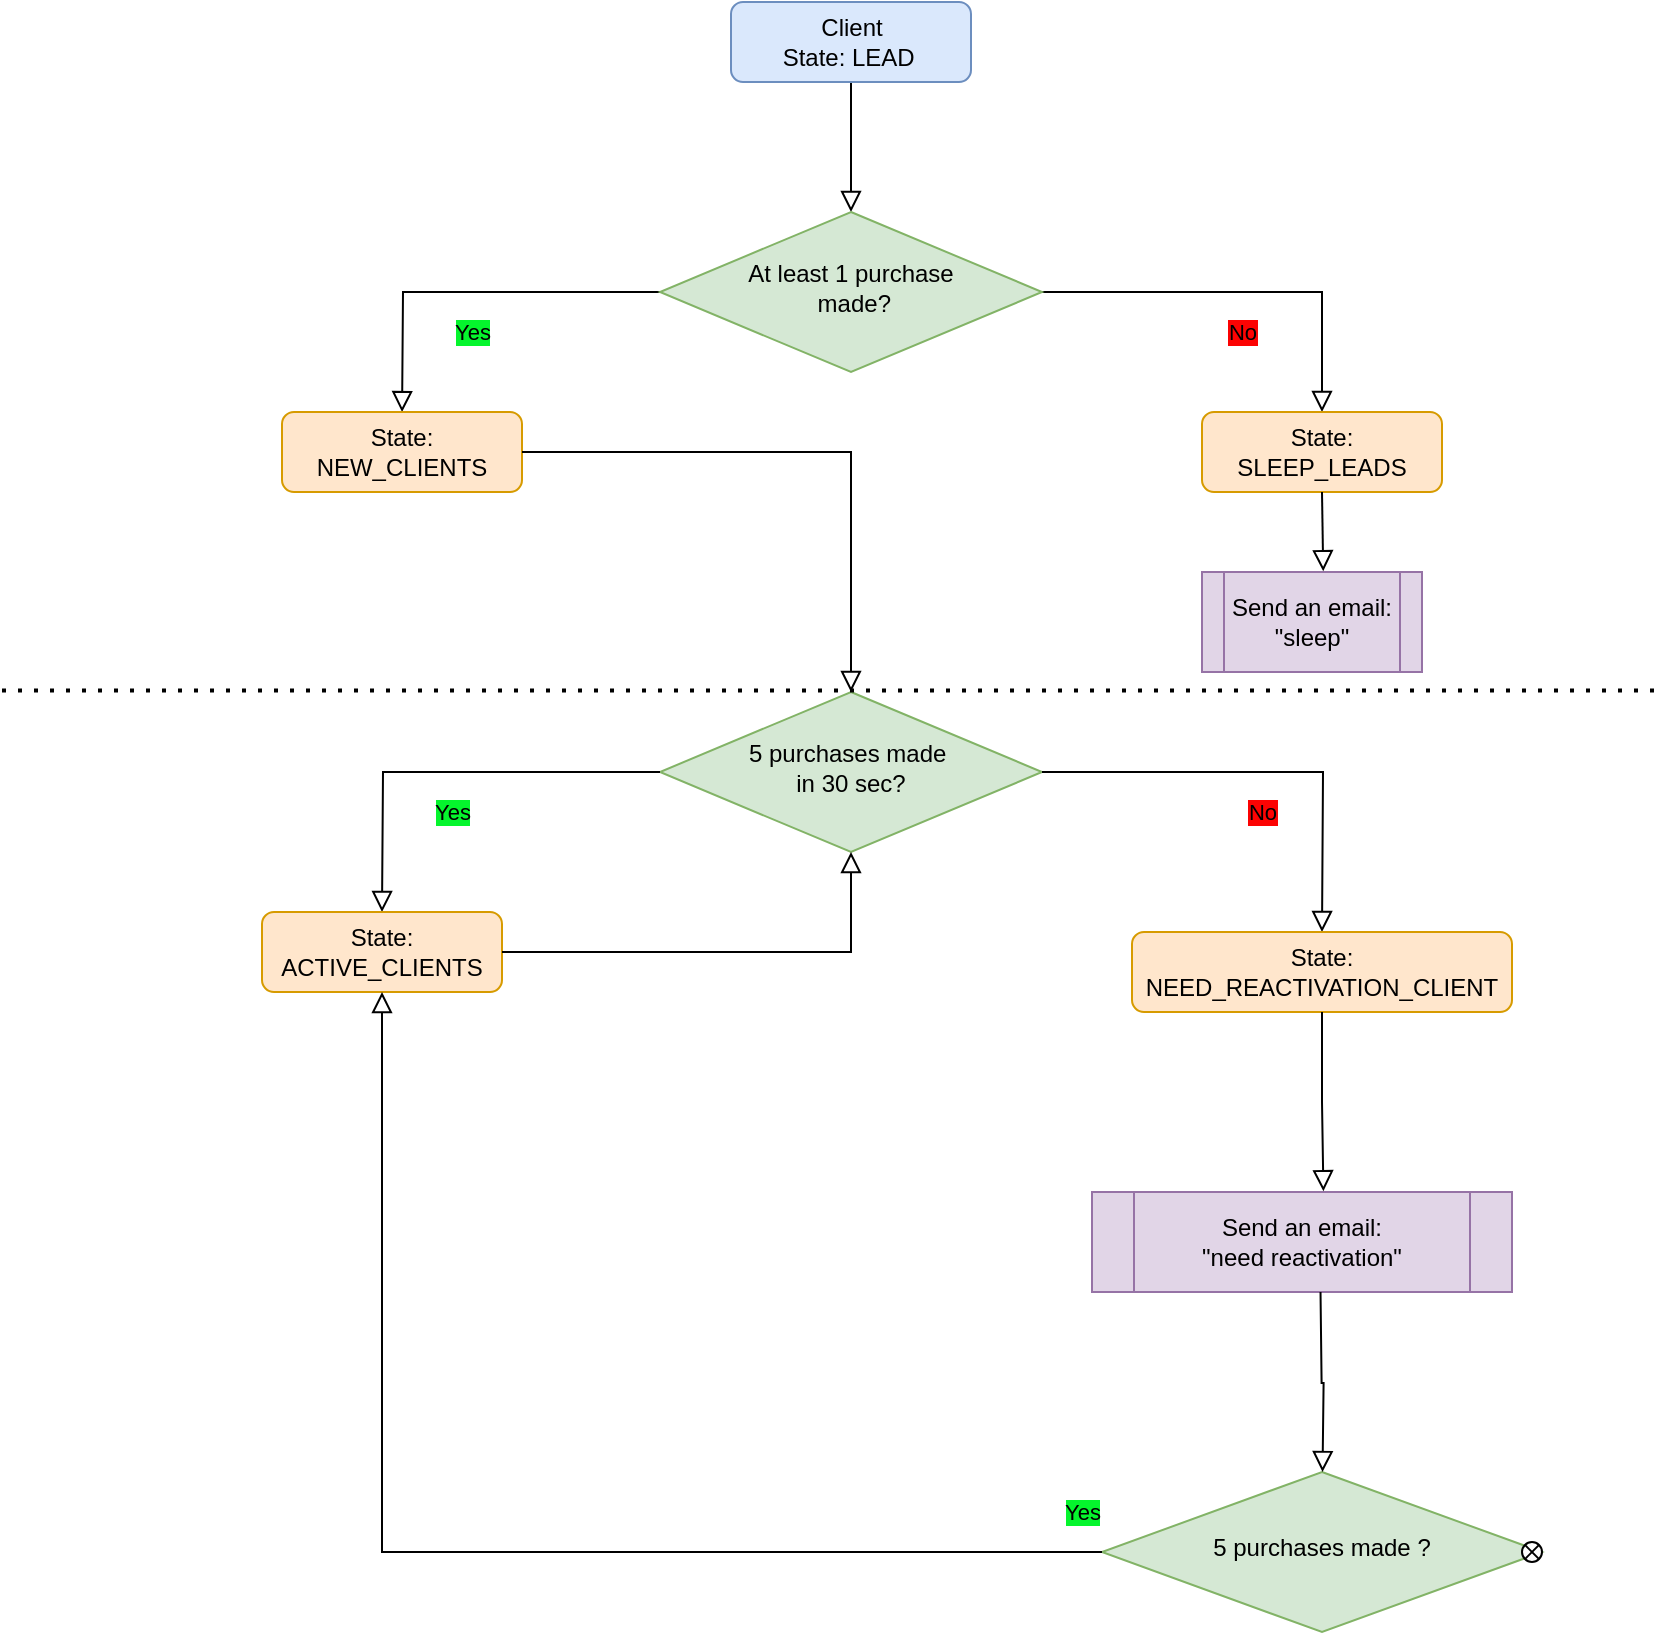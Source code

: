 <mxfile version="24.7.7">
  <diagram id="C5RBs43oDa-KdzZeNtuy" name="Page-1">
    <mxGraphModel dx="2261" dy="738" grid="1" gridSize="10" guides="1" tooltips="1" connect="1" arrows="1" fold="1" page="1" pageScale="1" pageWidth="827" pageHeight="1169" math="0" shadow="0">
      <root>
        <mxCell id="WIyWlLk6GJQsqaUBKTNV-0" />
        <mxCell id="WIyWlLk6GJQsqaUBKTNV-1" parent="WIyWlLk6GJQsqaUBKTNV-0" />
        <mxCell id="WIyWlLk6GJQsqaUBKTNV-2" value="" style="rounded=0;html=1;jettySize=auto;orthogonalLoop=1;fontSize=11;endArrow=block;endFill=0;endSize=8;strokeWidth=1;shadow=0;labelBackgroundColor=none;edgeStyle=orthogonalEdgeStyle;" parent="WIyWlLk6GJQsqaUBKTNV-1" source="WIyWlLk6GJQsqaUBKTNV-3" target="WIyWlLk6GJQsqaUBKTNV-6" edge="1">
          <mxGeometry relative="1" as="geometry" />
        </mxCell>
        <mxCell id="WIyWlLk6GJQsqaUBKTNV-3" value="Client&lt;div&gt;State: LEAD&amp;nbsp;&lt;/div&gt;" style="rounded=1;whiteSpace=wrap;html=1;fontSize=12;glass=0;strokeWidth=1;shadow=0;fillColor=#dae8fc;strokeColor=#6c8ebf;" parent="WIyWlLk6GJQsqaUBKTNV-1" vertex="1">
          <mxGeometry x="364.5" y="35" width="120" height="40" as="geometry" />
        </mxCell>
        <mxCell id="WIyWlLk6GJQsqaUBKTNV-4" value="Yes" style="rounded=0;html=1;jettySize=auto;orthogonalLoop=1;fontSize=11;endArrow=block;endFill=0;endSize=8;strokeWidth=1;shadow=0;labelBackgroundColor=#05f52d;edgeStyle=orthogonalEdgeStyle;" parent="WIyWlLk6GJQsqaUBKTNV-1" source="WIyWlLk6GJQsqaUBKTNV-6" edge="1">
          <mxGeometry y="20" relative="1" as="geometry">
            <mxPoint as="offset" />
            <mxPoint x="200.034" y="240.028" as="targetPoint" />
          </mxGeometry>
        </mxCell>
        <mxCell id="WIyWlLk6GJQsqaUBKTNV-5" value="No" style="edgeStyle=orthogonalEdgeStyle;rounded=0;html=1;jettySize=auto;orthogonalLoop=1;fontSize=11;endArrow=block;endFill=0;endSize=8;strokeWidth=1;shadow=0;labelBackgroundColor=#fc0303;entryX=0.5;entryY=0;entryDx=0;entryDy=0;" parent="WIyWlLk6GJQsqaUBKTNV-1" source="WIyWlLk6GJQsqaUBKTNV-6" target="WIyWlLk6GJQsqaUBKTNV-7" edge="1">
          <mxGeometry x="0.001" y="-20" relative="1" as="geometry">
            <mxPoint as="offset" />
          </mxGeometry>
        </mxCell>
        <mxCell id="WIyWlLk6GJQsqaUBKTNV-6" value="At least 1 purchase&lt;div&gt;&amp;nbsp;made?&lt;/div&gt;" style="rhombus;whiteSpace=wrap;html=1;shadow=0;fontFamily=Helvetica;fontSize=12;align=center;strokeWidth=1;spacing=6;spacingTop=-4;fillColor=#d5e8d4;strokeColor=#82b366;" parent="WIyWlLk6GJQsqaUBKTNV-1" vertex="1">
          <mxGeometry x="329" y="140" width="191" height="80" as="geometry" />
        </mxCell>
        <mxCell id="WIyWlLk6GJQsqaUBKTNV-7" value="State: SLEEP_LEADS" style="rounded=1;whiteSpace=wrap;html=1;fontSize=12;glass=0;strokeWidth=1;shadow=0;fillColor=#ffe6cc;strokeColor=#d79b00;" parent="WIyWlLk6GJQsqaUBKTNV-1" vertex="1">
          <mxGeometry x="600" y="240" width="120" height="40" as="geometry" />
        </mxCell>
        <mxCell id="B0UKP1z6QMVM54HYUrz2-4" value="Send an email:&lt;div&gt;&quot;sleep&quot;&lt;/div&gt;" style="shape=process;whiteSpace=wrap;html=1;backgroundOutline=1;fillColor=#e1d5e7;strokeColor=#9673a6;" vertex="1" parent="WIyWlLk6GJQsqaUBKTNV-1">
          <mxGeometry x="600" y="320" width="110" height="50" as="geometry" />
        </mxCell>
        <mxCell id="B0UKP1z6QMVM54HYUrz2-7" value="State: NEW_CLIENTS" style="rounded=1;whiteSpace=wrap;html=1;fontSize=12;glass=0;strokeWidth=1;shadow=0;fillColor=#ffe6cc;strokeColor=#d79b00;" vertex="1" parent="WIyWlLk6GJQsqaUBKTNV-1">
          <mxGeometry x="140" y="240" width="120" height="40" as="geometry" />
        </mxCell>
        <mxCell id="B0UKP1z6QMVM54HYUrz2-9" value="5 purchases made&amp;nbsp;&lt;div&gt;in 30 sec?&lt;/div&gt;" style="rhombus;whiteSpace=wrap;html=1;shadow=0;fontFamily=Helvetica;fontSize=12;align=center;strokeWidth=1;spacing=6;spacingTop=-4;fillColor=#d5e8d4;strokeColor=#82b366;" vertex="1" parent="WIyWlLk6GJQsqaUBKTNV-1">
          <mxGeometry x="329" y="380" width="191" height="80" as="geometry" />
        </mxCell>
        <mxCell id="B0UKP1z6QMVM54HYUrz2-10" value="" style="rounded=0;html=1;jettySize=auto;orthogonalLoop=1;fontSize=11;endArrow=block;endFill=0;endSize=8;strokeWidth=1;shadow=0;labelBackgroundColor=none;edgeStyle=orthogonalEdgeStyle;exitX=1;exitY=0.5;exitDx=0;exitDy=0;entryX=0.5;entryY=0;entryDx=0;entryDy=0;" edge="1" parent="WIyWlLk6GJQsqaUBKTNV-1" source="B0UKP1z6QMVM54HYUrz2-7" target="B0UKP1z6QMVM54HYUrz2-9">
          <mxGeometry y="20" relative="1" as="geometry">
            <mxPoint as="offset" />
            <mxPoint x="238.97" y="370" as="sourcePoint" />
            <mxPoint x="110.004" y="430.028" as="targetPoint" />
          </mxGeometry>
        </mxCell>
        <mxCell id="B0UKP1z6QMVM54HYUrz2-13" value="" style="rounded=0;html=1;jettySize=auto;orthogonalLoop=1;fontSize=11;endArrow=block;endFill=0;endSize=8;strokeWidth=1;shadow=0;labelBackgroundColor=none;edgeStyle=orthogonalEdgeStyle;exitX=0.5;exitY=1;exitDx=0;exitDy=0;entryX=0.551;entryY=-0.008;entryDx=0;entryDy=0;entryPerimeter=0;" edge="1" parent="WIyWlLk6GJQsqaUBKTNV-1" source="WIyWlLk6GJQsqaUBKTNV-7" target="B0UKP1z6QMVM54HYUrz2-4">
          <mxGeometry y="20" relative="1" as="geometry">
            <mxPoint as="offset" />
            <mxPoint x="270" y="270" as="sourcePoint" />
            <mxPoint x="435" y="290" as="targetPoint" />
          </mxGeometry>
        </mxCell>
        <mxCell id="B0UKP1z6QMVM54HYUrz2-14" value="Yes" style="rounded=0;html=1;jettySize=auto;orthogonalLoop=1;fontSize=11;endArrow=block;endFill=0;endSize=8;strokeWidth=1;shadow=0;labelBackgroundColor=#05f52d;edgeStyle=orthogonalEdgeStyle;exitX=0;exitY=0.5;exitDx=0;exitDy=0;" edge="1" parent="WIyWlLk6GJQsqaUBKTNV-1" source="B0UKP1z6QMVM54HYUrz2-9">
          <mxGeometry y="20" relative="1" as="geometry">
            <mxPoint as="offset" />
            <mxPoint x="308.97" y="320" as="sourcePoint" />
            <mxPoint x="190" y="490" as="targetPoint" />
          </mxGeometry>
        </mxCell>
        <mxCell id="B0UKP1z6QMVM54HYUrz2-15" value="No" style="edgeStyle=orthogonalEdgeStyle;rounded=0;html=1;jettySize=auto;orthogonalLoop=1;fontSize=11;endArrow=block;endFill=0;endSize=8;strokeWidth=1;shadow=0;labelBackgroundColor=#fc0303;exitX=1;exitY=0.5;exitDx=0;exitDy=0;" edge="1" parent="WIyWlLk6GJQsqaUBKTNV-1" source="B0UKP1z6QMVM54HYUrz2-9">
          <mxGeometry x="-0.001" y="-20" relative="1" as="geometry">
            <mxPoint as="offset" />
            <mxPoint x="520" y="319.66" as="sourcePoint" />
            <mxPoint x="660" y="500" as="targetPoint" />
          </mxGeometry>
        </mxCell>
        <mxCell id="B0UKP1z6QMVM54HYUrz2-16" value="State: ACTIVE_CLIENTS" style="rounded=1;whiteSpace=wrap;html=1;fontSize=12;glass=0;strokeWidth=1;shadow=0;fillColor=#ffe6cc;strokeColor=#d79b00;" vertex="1" parent="WIyWlLk6GJQsqaUBKTNV-1">
          <mxGeometry x="130" y="490" width="120" height="40" as="geometry" />
        </mxCell>
        <mxCell id="B0UKP1z6QMVM54HYUrz2-18" value="" style="rounded=0;html=1;jettySize=auto;orthogonalLoop=1;fontSize=11;endArrow=block;endFill=0;endSize=8;strokeWidth=1;shadow=0;labelBackgroundColor=none;edgeStyle=orthogonalEdgeStyle;exitX=1;exitY=0.5;exitDx=0;exitDy=0;entryX=0.5;entryY=1;entryDx=0;entryDy=0;" edge="1" parent="WIyWlLk6GJQsqaUBKTNV-1" source="B0UKP1z6QMVM54HYUrz2-16" target="B0UKP1z6QMVM54HYUrz2-9">
          <mxGeometry y="20" relative="1" as="geometry">
            <mxPoint as="offset" />
            <mxPoint x="414" y="580" as="sourcePoint" />
            <mxPoint x="275" y="650" as="targetPoint" />
          </mxGeometry>
        </mxCell>
        <mxCell id="B0UKP1z6QMVM54HYUrz2-19" value="State: NEED_REACTIVATION_CLIENT" style="rounded=1;whiteSpace=wrap;html=1;fontSize=12;glass=0;strokeWidth=1;shadow=0;fillColor=#ffe6cc;strokeColor=#d79b00;" vertex="1" parent="WIyWlLk6GJQsqaUBKTNV-1">
          <mxGeometry x="565" y="500" width="190" height="40" as="geometry" />
        </mxCell>
        <mxCell id="B0UKP1z6QMVM54HYUrz2-20" value="Send an email:&lt;div&gt;&quot;need reactivation&quot;&lt;/div&gt;" style="shape=process;whiteSpace=wrap;html=1;backgroundOutline=1;fillColor=#e1d5e7;strokeColor=#9673a6;" vertex="1" parent="WIyWlLk6GJQsqaUBKTNV-1">
          <mxGeometry x="545" y="630" width="210" height="50" as="geometry" />
        </mxCell>
        <mxCell id="B0UKP1z6QMVM54HYUrz2-21" value="" style="rounded=0;html=1;jettySize=auto;orthogonalLoop=1;fontSize=11;endArrow=block;endFill=0;endSize=8;strokeWidth=1;shadow=0;labelBackgroundColor=none;edgeStyle=orthogonalEdgeStyle;exitX=0.5;exitY=1;exitDx=0;exitDy=0;entryX=0.551;entryY=-0.008;entryDx=0;entryDy=0;entryPerimeter=0;" edge="1" parent="WIyWlLk6GJQsqaUBKTNV-1" target="B0UKP1z6QMVM54HYUrz2-20" source="B0UKP1z6QMVM54HYUrz2-19">
          <mxGeometry y="20" relative="1" as="geometry">
            <mxPoint as="offset" />
            <mxPoint x="670" y="560" as="sourcePoint" />
            <mxPoint x="445" y="570" as="targetPoint" />
          </mxGeometry>
        </mxCell>
        <mxCell id="B0UKP1z6QMVM54HYUrz2-24" value="5 purchases made&amp;nbsp;&lt;span style=&quot;background-color: initial;&quot;&gt;?&lt;/span&gt;" style="rhombus;whiteSpace=wrap;html=1;shadow=0;fontFamily=Helvetica;fontSize=12;align=center;strokeWidth=1;spacing=6;spacingTop=-4;fillColor=#d5e8d4;strokeColor=#82b366;" vertex="1" parent="WIyWlLk6GJQsqaUBKTNV-1">
          <mxGeometry x="550" y="770" width="220" height="80" as="geometry" />
        </mxCell>
        <mxCell id="B0UKP1z6QMVM54HYUrz2-26" value="" style="rounded=0;html=1;jettySize=auto;orthogonalLoop=1;fontSize=11;endArrow=block;endFill=0;endSize=8;strokeWidth=1;shadow=0;labelBackgroundColor=none;edgeStyle=orthogonalEdgeStyle;exitX=0.5;exitY=1;exitDx=0;exitDy=0;entryX=0.551;entryY=-0.008;entryDx=0;entryDy=0;entryPerimeter=0;" edge="1" parent="WIyWlLk6GJQsqaUBKTNV-1">
          <mxGeometry y="20" relative="1" as="geometry">
            <mxPoint as="offset" />
            <mxPoint x="659.26" y="680" as="sourcePoint" />
            <mxPoint x="660.26" y="770" as="targetPoint" />
          </mxGeometry>
        </mxCell>
        <mxCell id="B0UKP1z6QMVM54HYUrz2-30" value="Yes" style="rounded=0;html=1;jettySize=auto;orthogonalLoop=1;fontSize=11;endArrow=block;endFill=0;endSize=8;strokeWidth=1;shadow=0;labelBackgroundColor=#05f52d;edgeStyle=orthogonalEdgeStyle;exitX=0;exitY=0.5;exitDx=0;exitDy=0;entryX=0.5;entryY=1;entryDx=0;entryDy=0;" edge="1" parent="WIyWlLk6GJQsqaUBKTNV-1" source="B0UKP1z6QMVM54HYUrz2-24" target="B0UKP1z6QMVM54HYUrz2-16">
          <mxGeometry x="-0.969" y="-20" relative="1" as="geometry">
            <mxPoint as="offset" />
            <mxPoint x="509" y="800" as="sourcePoint" />
            <mxPoint x="370" y="870" as="targetPoint" />
          </mxGeometry>
        </mxCell>
        <mxCell id="B0UKP1z6QMVM54HYUrz2-32" value="" style="shape=sumEllipse;perimeter=ellipsePerimeter;whiteSpace=wrap;html=1;backgroundOutline=1;" vertex="1" parent="WIyWlLk6GJQsqaUBKTNV-1">
          <mxGeometry x="760" y="805" width="10" height="10" as="geometry" />
        </mxCell>
        <mxCell id="B0UKP1z6QMVM54HYUrz2-33" value="" style="endArrow=none;dashed=1;html=1;dashPattern=1 3;strokeWidth=2;rounded=0;" edge="1" parent="WIyWlLk6GJQsqaUBKTNV-1">
          <mxGeometry width="50" height="50" relative="1" as="geometry">
            <mxPoint y="379.31" as="sourcePoint" />
            <mxPoint x="830.69" y="379.31" as="targetPoint" />
          </mxGeometry>
        </mxCell>
      </root>
    </mxGraphModel>
  </diagram>
</mxfile>
